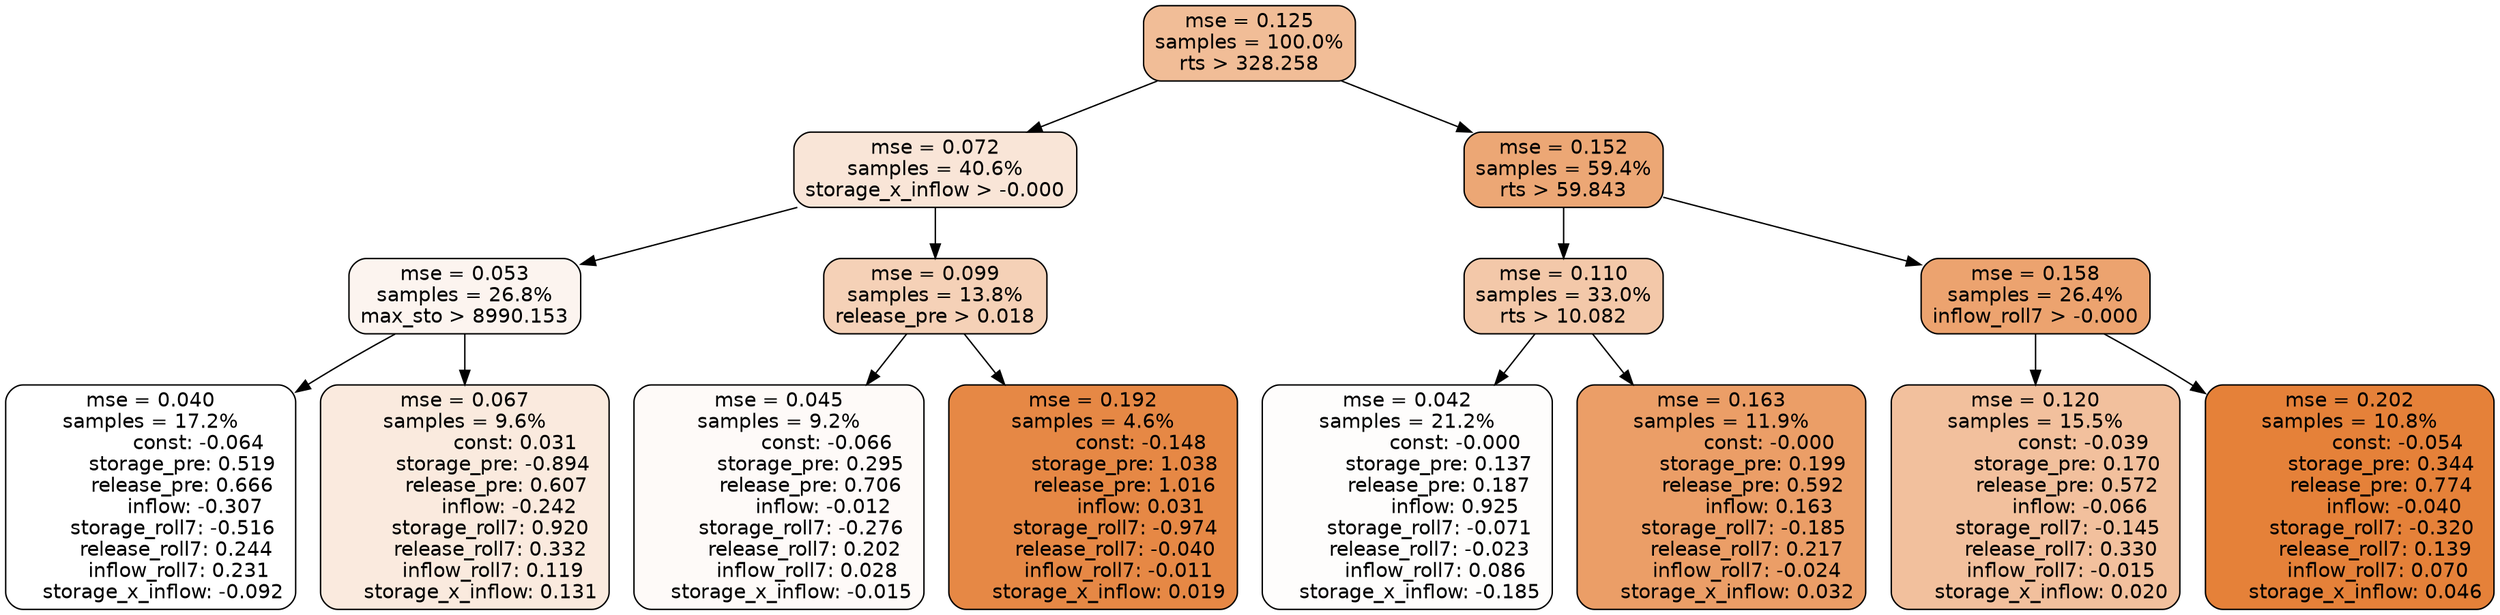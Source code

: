 digraph tree {
node [shape=rectangle, style="filled, rounded", color="black", fontname=helvetica] ;
edge [fontname=helvetica] ;
	"0" [label="mse = 0.125
samples = 100.0%
rts > 328.258", fillcolor="#f1bd97"]
	"8" [label="mse = 0.072
samples = 40.6%
storage_x_inflow > -0.000", fillcolor="#f9e5d7"]
	"1" [label="mse = 0.152
samples = 59.4%
rts > 59.843", fillcolor="#eca775"]
	"9" [label="mse = 0.053
samples = 26.8%
max_sto > 8990.153", fillcolor="#fcf4ef"]
	"12" [label="mse = 0.099
samples = 13.8%
release_pre > 0.018", fillcolor="#f5d1b7"]
	"2" [label="mse = 0.110
samples = 33.0%
rts > 10.082", fillcolor="#f3c8a9"]
	"5" [label="mse = 0.158
samples = 26.4%
inflow_roll7 > -0.000", fillcolor="#eca36f"]
	"10" [label="mse = 0.040
samples = 17.2%
               const: -0.064
          storage_pre: 0.519
          release_pre: 0.666
              inflow: -0.307
       storage_roll7: -0.516
        release_roll7: 0.244
         inflow_roll7: 0.231
    storage_x_inflow: -0.092", fillcolor="#ffffff"]
	"11" [label="mse = 0.067
samples = 9.6%
                const: 0.031
         storage_pre: -0.894
          release_pre: 0.607
              inflow: -0.242
        storage_roll7: 0.920
        release_roll7: 0.332
         inflow_roll7: 0.119
     storage_x_inflow: 0.131", fillcolor="#faeade"]
	"13" [label="mse = 0.045
samples = 9.2%
               const: -0.066
          storage_pre: 0.295
          release_pre: 0.706
              inflow: -0.012
       storage_roll7: -0.276
        release_roll7: 0.202
         inflow_roll7: 0.028
    storage_x_inflow: -0.015", fillcolor="#fefaf8"]
	"14" [label="mse = 0.192
samples = 4.6%
               const: -0.148
          storage_pre: 1.038
          release_pre: 1.016
               inflow: 0.031
       storage_roll7: -0.974
       release_roll7: -0.040
        inflow_roll7: -0.011
     storage_x_inflow: 0.019", fillcolor="#e68845"]
	"3" [label="mse = 0.042
samples = 21.2%
               const: -0.000
          storage_pre: 0.137
          release_pre: 0.187
               inflow: 0.925
       storage_roll7: -0.071
       release_roll7: -0.023
         inflow_roll7: 0.086
    storage_x_inflow: -0.185", fillcolor="#fefdfc"]
	"4" [label="mse = 0.163
samples = 11.9%
               const: -0.000
          storage_pre: 0.199
          release_pre: 0.592
               inflow: 0.163
       storage_roll7: -0.185
        release_roll7: 0.217
        inflow_roll7: -0.024
     storage_x_inflow: 0.032", fillcolor="#eb9e67"]
	"6" [label="mse = 0.120
samples = 15.5%
               const: -0.039
          storage_pre: 0.170
          release_pre: 0.572
              inflow: -0.066
       storage_roll7: -0.145
        release_roll7: 0.330
        inflow_roll7: -0.015
     storage_x_inflow: 0.020", fillcolor="#f2c09d"]
	"7" [label="mse = 0.202
samples = 10.8%
               const: -0.054
          storage_pre: 0.344
          release_pre: 0.774
              inflow: -0.040
       storage_roll7: -0.320
        release_roll7: 0.139
         inflow_roll7: 0.070
     storage_x_inflow: 0.046", fillcolor="#e58139"]

	"0" -> "1"
	"0" -> "8"
	"8" -> "9"
	"8" -> "12"
	"1" -> "2"
	"1" -> "5"
	"9" -> "10"
	"9" -> "11"
	"12" -> "13"
	"12" -> "14"
	"2" -> "3"
	"2" -> "4"
	"5" -> "6"
	"5" -> "7"
}